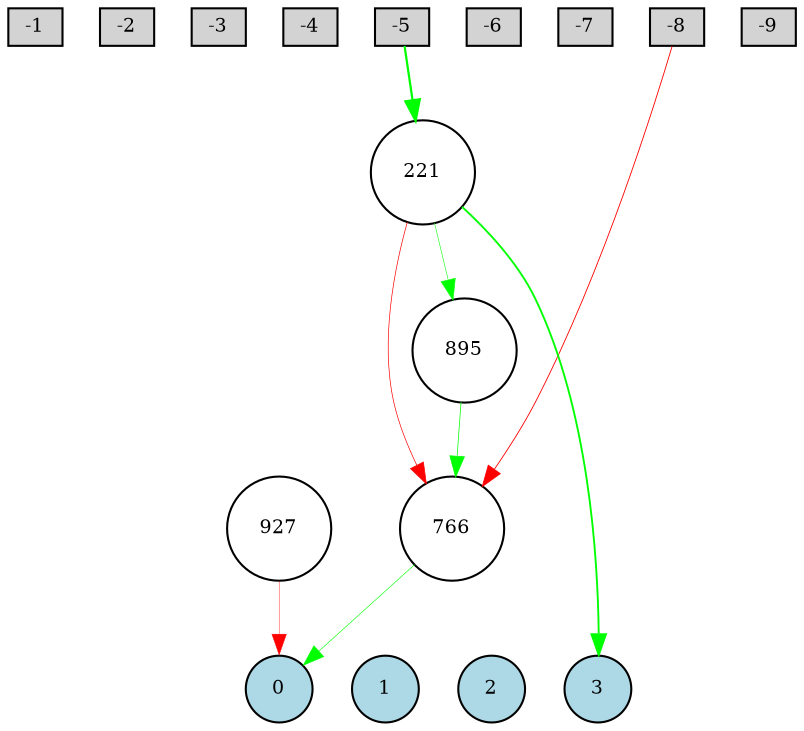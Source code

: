 digraph {
	node [fontsize=9 height=0.2 shape=circle width=0.2]
	subgraph inputs {
		node [shape=box style=filled]
		rank=source
		-1 [fillcolor=lightgray]
		-2 [fillcolor=lightgray]
		-1 -> -2 [style=invis]
		-3 [fillcolor=lightgray]
		-2 -> -3 [style=invis]
		-4 [fillcolor=lightgray]
		-3 -> -4 [style=invis]
		-5 [fillcolor=lightgray]
		-4 -> -5 [style=invis]
		-6 [fillcolor=lightgray]
		-5 -> -6 [style=invis]
		-7 [fillcolor=lightgray]
		-6 -> -7 [style=invis]
		-8 [fillcolor=lightgray]
		-7 -> -8 [style=invis]
		-9 [fillcolor=lightgray]
		-8 -> -9 [style=invis]
	}
	subgraph outputs {
		node [style=filled]
		rank=sink
		0 [fillcolor=lightblue fontsize=9 height=0.2 shape=circle width=0.2]
		1 [fillcolor=lightblue fontsize=9 height=0.2 shape=circle width=0.2]
		0 -> 1 [style=invis]
		2 [fillcolor=lightblue fontsize=9 height=0.2 shape=circle width=0.2]
		1 -> 2 [style=invis]
		3 [fillcolor=lightblue fontsize=9 height=0.2 shape=circle width=0.2]
		2 -> 3 [style=invis]
	}
	895 [fillcolor=white style=filled]
	221 [fillcolor=white style=filled]
	766 [fillcolor=white style=filled]
	927 [fillcolor=white style=filled]
	-5 -> 221 [color=green penwidth=1.0711732191937746 style=solid]
	221 -> 3 [color=green penwidth=0.9009094410924253 style=solid]
	221 -> 766 [color=red penwidth=0.32883596221878975 style=solid]
	766 -> 0 [color=green penwidth=0.2903676539607204 style=solid]
	221 -> 895 [color=green penwidth=0.26587942021157795 style=solid]
	895 -> 766 [color=green penwidth=0.35068833845122127 style=solid]
	-8 -> 766 [color=red penwidth=0.4187330853727914 style=solid]
	927 -> 0 [color=red penwidth=0.19651361521988353 style=solid]
}
